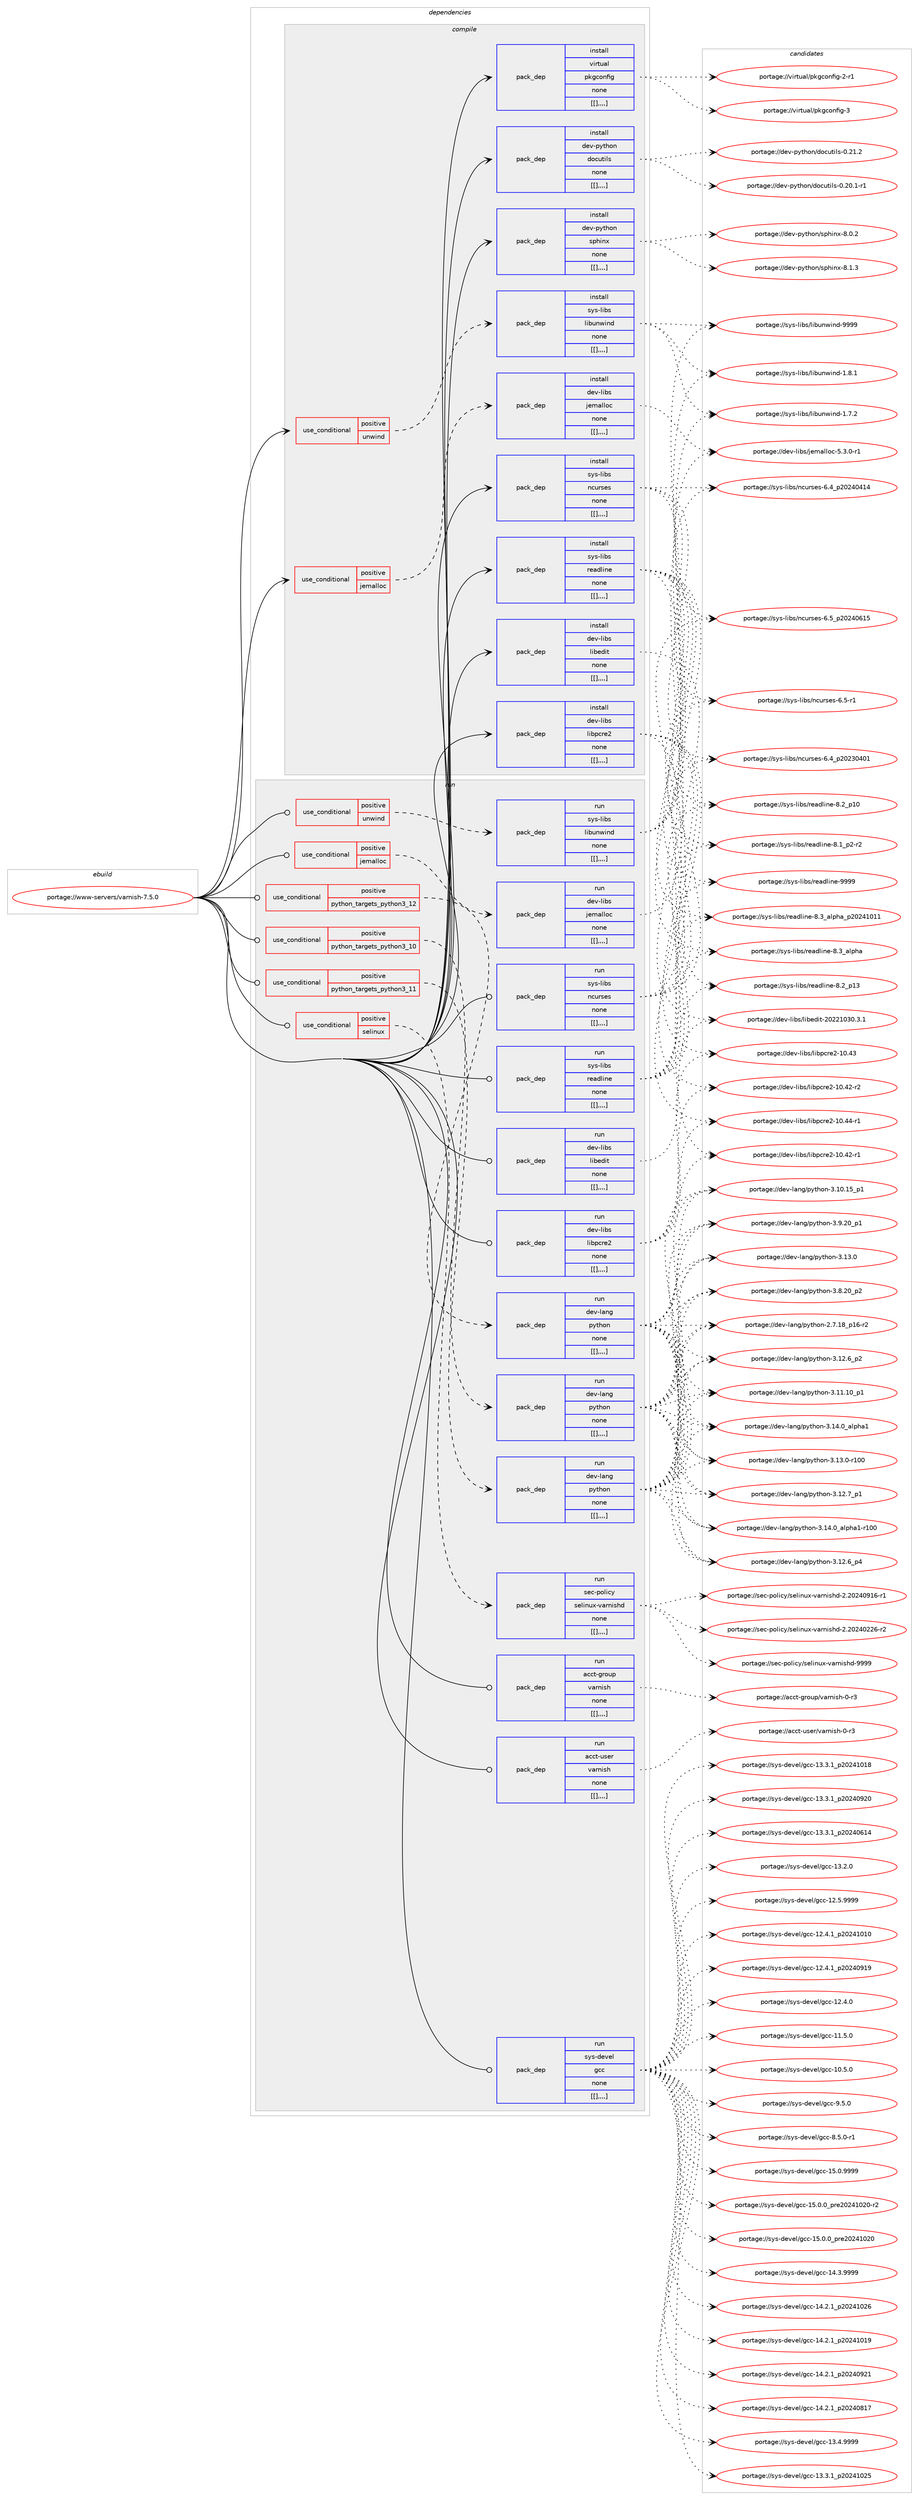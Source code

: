 digraph prolog {

# *************
# Graph options
# *************

newrank=true;
concentrate=true;
compound=true;
graph [rankdir=LR,fontname=Helvetica,fontsize=10,ranksep=1.5];#, ranksep=2.5, nodesep=0.2];
edge  [arrowhead=vee];
node  [fontname=Helvetica,fontsize=10];

# **********
# The ebuild
# **********

subgraph cluster_leftcol {
color=gray;
label=<<i>ebuild</i>>;
id [label="portage://www-servers/varnish-7.5.0", color=red, width=4, href="../www-servers/varnish-7.5.0.svg"];
}

# ****************
# The dependencies
# ****************

subgraph cluster_midcol {
color=gray;
label=<<i>dependencies</i>>;
subgraph cluster_compile {
fillcolor="#eeeeee";
style=filled;
label=<<i>compile</i>>;
subgraph cond127953 {
dependency477741 [label=<<TABLE BORDER="0" CELLBORDER="1" CELLSPACING="0" CELLPADDING="4"><TR><TD ROWSPAN="3" CELLPADDING="10">use_conditional</TD></TR><TR><TD>positive</TD></TR><TR><TD>jemalloc</TD></TR></TABLE>>, shape=none, color=red];
subgraph pack346157 {
dependency477775 [label=<<TABLE BORDER="0" CELLBORDER="1" CELLSPACING="0" CELLPADDING="4" WIDTH="220"><TR><TD ROWSPAN="6" CELLPADDING="30">pack_dep</TD></TR><TR><TD WIDTH="110">install</TD></TR><TR><TD>dev-libs</TD></TR><TR><TD>jemalloc</TD></TR><TR><TD>none</TD></TR><TR><TD>[[],,,,]</TD></TR></TABLE>>, shape=none, color=blue];
}
dependency477741:e -> dependency477775:w [weight=20,style="dashed",arrowhead="vee"];
}
id:e -> dependency477741:w [weight=20,style="solid",arrowhead="vee"];
subgraph cond127973 {
dependency477813 [label=<<TABLE BORDER="0" CELLBORDER="1" CELLSPACING="0" CELLPADDING="4"><TR><TD ROWSPAN="3" CELLPADDING="10">use_conditional</TD></TR><TR><TD>positive</TD></TR><TR><TD>unwind</TD></TR></TABLE>>, shape=none, color=red];
subgraph pack346198 {
dependency477835 [label=<<TABLE BORDER="0" CELLBORDER="1" CELLSPACING="0" CELLPADDING="4" WIDTH="220"><TR><TD ROWSPAN="6" CELLPADDING="30">pack_dep</TD></TR><TR><TD WIDTH="110">install</TD></TR><TR><TD>sys-libs</TD></TR><TR><TD>libunwind</TD></TR><TR><TD>none</TD></TR><TR><TD>[[],,,,]</TD></TR></TABLE>>, shape=none, color=blue];
}
dependency477813:e -> dependency477835:w [weight=20,style="dashed",arrowhead="vee"];
}
id:e -> dependency477813:w [weight=20,style="solid",arrowhead="vee"];
subgraph pack346217 {
dependency477858 [label=<<TABLE BORDER="0" CELLBORDER="1" CELLSPACING="0" CELLPADDING="4" WIDTH="220"><TR><TD ROWSPAN="6" CELLPADDING="30">pack_dep</TD></TR><TR><TD WIDTH="110">install</TD></TR><TR><TD>dev-libs</TD></TR><TR><TD>libedit</TD></TR><TR><TD>none</TD></TR><TR><TD>[[],,,,]</TD></TR></TABLE>>, shape=none, color=blue];
}
id:e -> dependency477858:w [weight=20,style="solid",arrowhead="vee"];
subgraph pack346253 {
dependency477910 [label=<<TABLE BORDER="0" CELLBORDER="1" CELLSPACING="0" CELLPADDING="4" WIDTH="220"><TR><TD ROWSPAN="6" CELLPADDING="30">pack_dep</TD></TR><TR><TD WIDTH="110">install</TD></TR><TR><TD>dev-libs</TD></TR><TR><TD>libpcre2</TD></TR><TR><TD>none</TD></TR><TR><TD>[[],,,,]</TD></TR></TABLE>>, shape=none, color=blue];
}
id:e -> dependency477910:w [weight=20,style="solid",arrowhead="vee"];
subgraph pack346269 {
dependency477953 [label=<<TABLE BORDER="0" CELLBORDER="1" CELLSPACING="0" CELLPADDING="4" WIDTH="220"><TR><TD ROWSPAN="6" CELLPADDING="30">pack_dep</TD></TR><TR><TD WIDTH="110">install</TD></TR><TR><TD>dev-python</TD></TR><TR><TD>docutils</TD></TR><TR><TD>none</TD></TR><TR><TD>[[],,,,]</TD></TR></TABLE>>, shape=none, color=blue];
}
id:e -> dependency477953:w [weight=20,style="solid",arrowhead="vee"];
subgraph pack346313 {
dependency477977 [label=<<TABLE BORDER="0" CELLBORDER="1" CELLSPACING="0" CELLPADDING="4" WIDTH="220"><TR><TD ROWSPAN="6" CELLPADDING="30">pack_dep</TD></TR><TR><TD WIDTH="110">install</TD></TR><TR><TD>dev-python</TD></TR><TR><TD>sphinx</TD></TR><TR><TD>none</TD></TR><TR><TD>[[],,,,]</TD></TR></TABLE>>, shape=none, color=blue];
}
id:e -> dependency477977:w [weight=20,style="solid",arrowhead="vee"];
subgraph pack346350 {
dependency478027 [label=<<TABLE BORDER="0" CELLBORDER="1" CELLSPACING="0" CELLPADDING="4" WIDTH="220"><TR><TD ROWSPAN="6" CELLPADDING="30">pack_dep</TD></TR><TR><TD WIDTH="110">install</TD></TR><TR><TD>sys-libs</TD></TR><TR><TD>ncurses</TD></TR><TR><TD>none</TD></TR><TR><TD>[[],,,,]</TD></TR></TABLE>>, shape=none, color=blue];
}
id:e -> dependency478027:w [weight=20,style="solid",arrowhead="vee"];
subgraph pack346356 {
dependency478036 [label=<<TABLE BORDER="0" CELLBORDER="1" CELLSPACING="0" CELLPADDING="4" WIDTH="220"><TR><TD ROWSPAN="6" CELLPADDING="30">pack_dep</TD></TR><TR><TD WIDTH="110">install</TD></TR><TR><TD>sys-libs</TD></TR><TR><TD>readline</TD></TR><TR><TD>none</TD></TR><TR><TD>[[],,,,]</TD></TR></TABLE>>, shape=none, color=blue];
}
id:e -> dependency478036:w [weight=20,style="solid",arrowhead="vee"];
subgraph pack346374 {
dependency478079 [label=<<TABLE BORDER="0" CELLBORDER="1" CELLSPACING="0" CELLPADDING="4" WIDTH="220"><TR><TD ROWSPAN="6" CELLPADDING="30">pack_dep</TD></TR><TR><TD WIDTH="110">install</TD></TR><TR><TD>virtual</TD></TR><TR><TD>pkgconfig</TD></TR><TR><TD>none</TD></TR><TR><TD>[[],,,,]</TD></TR></TABLE>>, shape=none, color=blue];
}
id:e -> dependency478079:w [weight=20,style="solid",arrowhead="vee"];
}
subgraph cluster_compileandrun {
fillcolor="#eeeeee";
style=filled;
label=<<i>compile and run</i>>;
}
subgraph cluster_run {
fillcolor="#eeeeee";
style=filled;
label=<<i>run</i>>;
subgraph cond128055 {
dependency478085 [label=<<TABLE BORDER="0" CELLBORDER="1" CELLSPACING="0" CELLPADDING="4"><TR><TD ROWSPAN="3" CELLPADDING="10">use_conditional</TD></TR><TR><TD>positive</TD></TR><TR><TD>jemalloc</TD></TR></TABLE>>, shape=none, color=red];
subgraph pack346407 {
dependency478108 [label=<<TABLE BORDER="0" CELLBORDER="1" CELLSPACING="0" CELLPADDING="4" WIDTH="220"><TR><TD ROWSPAN="6" CELLPADDING="30">pack_dep</TD></TR><TR><TD WIDTH="110">run</TD></TR><TR><TD>dev-libs</TD></TR><TR><TD>jemalloc</TD></TR><TR><TD>none</TD></TR><TR><TD>[[],,,,]</TD></TR></TABLE>>, shape=none, color=blue];
}
dependency478085:e -> dependency478108:w [weight=20,style="dashed",arrowhead="vee"];
}
id:e -> dependency478085:w [weight=20,style="solid",arrowhead="odot"];
subgraph cond128064 {
dependency478116 [label=<<TABLE BORDER="0" CELLBORDER="1" CELLSPACING="0" CELLPADDING="4"><TR><TD ROWSPAN="3" CELLPADDING="10">use_conditional</TD></TR><TR><TD>positive</TD></TR><TR><TD>python_targets_python3_10</TD></TR></TABLE>>, shape=none, color=red];
subgraph pack346425 {
dependency478136 [label=<<TABLE BORDER="0" CELLBORDER="1" CELLSPACING="0" CELLPADDING="4" WIDTH="220"><TR><TD ROWSPAN="6" CELLPADDING="30">pack_dep</TD></TR><TR><TD WIDTH="110">run</TD></TR><TR><TD>dev-lang</TD></TR><TR><TD>python</TD></TR><TR><TD>none</TD></TR><TR><TD>[[],,,,]</TD></TR></TABLE>>, shape=none, color=blue];
}
dependency478116:e -> dependency478136:w [weight=20,style="dashed",arrowhead="vee"];
}
id:e -> dependency478116:w [weight=20,style="solid",arrowhead="odot"];
subgraph cond128071 {
dependency478201 [label=<<TABLE BORDER="0" CELLBORDER="1" CELLSPACING="0" CELLPADDING="4"><TR><TD ROWSPAN="3" CELLPADDING="10">use_conditional</TD></TR><TR><TD>positive</TD></TR><TR><TD>python_targets_python3_11</TD></TR></TABLE>>, shape=none, color=red];
subgraph pack346474 {
dependency478203 [label=<<TABLE BORDER="0" CELLBORDER="1" CELLSPACING="0" CELLPADDING="4" WIDTH="220"><TR><TD ROWSPAN="6" CELLPADDING="30">pack_dep</TD></TR><TR><TD WIDTH="110">run</TD></TR><TR><TD>dev-lang</TD></TR><TR><TD>python</TD></TR><TR><TD>none</TD></TR><TR><TD>[[],,,,]</TD></TR></TABLE>>, shape=none, color=blue];
}
dependency478201:e -> dependency478203:w [weight=20,style="dashed",arrowhead="vee"];
}
id:e -> dependency478201:w [weight=20,style="solid",arrowhead="odot"];
subgraph cond128092 {
dependency478224 [label=<<TABLE BORDER="0" CELLBORDER="1" CELLSPACING="0" CELLPADDING="4"><TR><TD ROWSPAN="3" CELLPADDING="10">use_conditional</TD></TR><TR><TD>positive</TD></TR><TR><TD>python_targets_python3_12</TD></TR></TABLE>>, shape=none, color=red];
subgraph pack346498 {
dependency478248 [label=<<TABLE BORDER="0" CELLBORDER="1" CELLSPACING="0" CELLPADDING="4" WIDTH="220"><TR><TD ROWSPAN="6" CELLPADDING="30">pack_dep</TD></TR><TR><TD WIDTH="110">run</TD></TR><TR><TD>dev-lang</TD></TR><TR><TD>python</TD></TR><TR><TD>none</TD></TR><TR><TD>[[],,,,]</TD></TR></TABLE>>, shape=none, color=blue];
}
dependency478224:e -> dependency478248:w [weight=20,style="dashed",arrowhead="vee"];
}
id:e -> dependency478224:w [weight=20,style="solid",arrowhead="odot"];
subgraph cond128112 {
dependency478310 [label=<<TABLE BORDER="0" CELLBORDER="1" CELLSPACING="0" CELLPADDING="4"><TR><TD ROWSPAN="3" CELLPADDING="10">use_conditional</TD></TR><TR><TD>positive</TD></TR><TR><TD>selinux</TD></TR></TABLE>>, shape=none, color=red];
subgraph pack346559 {
dependency478347 [label=<<TABLE BORDER="0" CELLBORDER="1" CELLSPACING="0" CELLPADDING="4" WIDTH="220"><TR><TD ROWSPAN="6" CELLPADDING="30">pack_dep</TD></TR><TR><TD WIDTH="110">run</TD></TR><TR><TD>sec-policy</TD></TR><TR><TD>selinux-varnishd</TD></TR><TR><TD>none</TD></TR><TR><TD>[[],,,,]</TD></TR></TABLE>>, shape=none, color=blue];
}
dependency478310:e -> dependency478347:w [weight=20,style="dashed",arrowhead="vee"];
}
id:e -> dependency478310:w [weight=20,style="solid",arrowhead="odot"];
subgraph cond128130 {
dependency478371 [label=<<TABLE BORDER="0" CELLBORDER="1" CELLSPACING="0" CELLPADDING="4"><TR><TD ROWSPAN="3" CELLPADDING="10">use_conditional</TD></TR><TR><TD>positive</TD></TR><TR><TD>unwind</TD></TR></TABLE>>, shape=none, color=red];
subgraph pack346623 {
dependency478419 [label=<<TABLE BORDER="0" CELLBORDER="1" CELLSPACING="0" CELLPADDING="4" WIDTH="220"><TR><TD ROWSPAN="6" CELLPADDING="30">pack_dep</TD></TR><TR><TD WIDTH="110">run</TD></TR><TR><TD>sys-libs</TD></TR><TR><TD>libunwind</TD></TR><TR><TD>none</TD></TR><TR><TD>[[],,,,]</TD></TR></TABLE>>, shape=none, color=blue];
}
dependency478371:e -> dependency478419:w [weight=20,style="dashed",arrowhead="vee"];
}
id:e -> dependency478371:w [weight=20,style="solid",arrowhead="odot"];
subgraph pack346643 {
dependency478444 [label=<<TABLE BORDER="0" CELLBORDER="1" CELLSPACING="0" CELLPADDING="4" WIDTH="220"><TR><TD ROWSPAN="6" CELLPADDING="30">pack_dep</TD></TR><TR><TD WIDTH="110">run</TD></TR><TR><TD>acct-group</TD></TR><TR><TD>varnish</TD></TR><TR><TD>none</TD></TR><TR><TD>[[],,,,]</TD></TR></TABLE>>, shape=none, color=blue];
}
id:e -> dependency478444:w [weight=20,style="solid",arrowhead="odot"];
subgraph pack346701 {
dependency478497 [label=<<TABLE BORDER="0" CELLBORDER="1" CELLSPACING="0" CELLPADDING="4" WIDTH="220"><TR><TD ROWSPAN="6" CELLPADDING="30">pack_dep</TD></TR><TR><TD WIDTH="110">run</TD></TR><TR><TD>acct-user</TD></TR><TR><TD>varnish</TD></TR><TR><TD>none</TD></TR><TR><TD>[[],,,,]</TD></TR></TABLE>>, shape=none, color=blue];
}
id:e -> dependency478497:w [weight=20,style="solid",arrowhead="odot"];
subgraph pack346704 {
dependency478500 [label=<<TABLE BORDER="0" CELLBORDER="1" CELLSPACING="0" CELLPADDING="4" WIDTH="220"><TR><TD ROWSPAN="6" CELLPADDING="30">pack_dep</TD></TR><TR><TD WIDTH="110">run</TD></TR><TR><TD>dev-libs</TD></TR><TR><TD>libedit</TD></TR><TR><TD>none</TD></TR><TR><TD>[[],,,,]</TD></TR></TABLE>>, shape=none, color=blue];
}
id:e -> dependency478500:w [weight=20,style="solid",arrowhead="odot"];
subgraph pack346757 {
dependency478586 [label=<<TABLE BORDER="0" CELLBORDER="1" CELLSPACING="0" CELLPADDING="4" WIDTH="220"><TR><TD ROWSPAN="6" CELLPADDING="30">pack_dep</TD></TR><TR><TD WIDTH="110">run</TD></TR><TR><TD>dev-libs</TD></TR><TR><TD>libpcre2</TD></TR><TR><TD>none</TD></TR><TR><TD>[[],,,,]</TD></TR></TABLE>>, shape=none, color=blue];
}
id:e -> dependency478586:w [weight=20,style="solid",arrowhead="odot"];
subgraph pack346792 {
dependency478606 [label=<<TABLE BORDER="0" CELLBORDER="1" CELLSPACING="0" CELLPADDING="4" WIDTH="220"><TR><TD ROWSPAN="6" CELLPADDING="30">pack_dep</TD></TR><TR><TD WIDTH="110">run</TD></TR><TR><TD>sys-devel</TD></TR><TR><TD>gcc</TD></TR><TR><TD>none</TD></TR><TR><TD>[[],,,,]</TD></TR></TABLE>>, shape=none, color=blue];
}
id:e -> dependency478606:w [weight=20,style="solid",arrowhead="odot"];
subgraph pack346835 {
dependency478664 [label=<<TABLE BORDER="0" CELLBORDER="1" CELLSPACING="0" CELLPADDING="4" WIDTH="220"><TR><TD ROWSPAN="6" CELLPADDING="30">pack_dep</TD></TR><TR><TD WIDTH="110">run</TD></TR><TR><TD>sys-libs</TD></TR><TR><TD>ncurses</TD></TR><TR><TD>none</TD></TR><TR><TD>[[],,,,]</TD></TR></TABLE>>, shape=none, color=blue];
}
id:e -> dependency478664:w [weight=20,style="solid",arrowhead="odot"];
subgraph pack346857 {
dependency478706 [label=<<TABLE BORDER="0" CELLBORDER="1" CELLSPACING="0" CELLPADDING="4" WIDTH="220"><TR><TD ROWSPAN="6" CELLPADDING="30">pack_dep</TD></TR><TR><TD WIDTH="110">run</TD></TR><TR><TD>sys-libs</TD></TR><TR><TD>readline</TD></TR><TR><TD>none</TD></TR><TR><TD>[[],,,,]</TD></TR></TABLE>>, shape=none, color=blue];
}
id:e -> dependency478706:w [weight=20,style="solid",arrowhead="odot"];
}
}

# **************
# The candidates
# **************

subgraph cluster_choices {
rank=same;
color=gray;
label=<<i>candidates</i>>;

subgraph choice345329 {
color=black;
nodesep=1;
choice10010111845108105981154710610110997108108111994553465146484511449 [label="portage://dev-libs/jemalloc-5.3.0-r1", color=red, width=4,href="../dev-libs/jemalloc-5.3.0-r1.svg"];
dependency477775:e -> choice10010111845108105981154710610110997108108111994553465146484511449:w [style=dotted,weight="100"];
}
subgraph choice345332 {
color=black;
nodesep=1;
choice115121115451081059811547108105981171101191051101004557575757 [label="portage://sys-libs/libunwind-9999", color=red, width=4,href="../sys-libs/libunwind-9999.svg"];
choice11512111545108105981154710810598117110119105110100454946564649 [label="portage://sys-libs/libunwind-1.8.1", color=red, width=4,href="../sys-libs/libunwind-1.8.1.svg"];
choice11512111545108105981154710810598117110119105110100454946554650 [label="portage://sys-libs/libunwind-1.7.2", color=red, width=4,href="../sys-libs/libunwind-1.7.2.svg"];
dependency477835:e -> choice115121115451081059811547108105981171101191051101004557575757:w [style=dotted,weight="100"];
dependency477835:e -> choice11512111545108105981154710810598117110119105110100454946564649:w [style=dotted,weight="100"];
dependency477835:e -> choice11512111545108105981154710810598117110119105110100454946554650:w [style=dotted,weight="100"];
}
subgraph choice345335 {
color=black;
nodesep=1;
choice1001011184510810598115471081059810110010511645504850504948514846514649 [label="portage://dev-libs/libedit-20221030.3.1", color=red, width=4,href="../dev-libs/libedit-20221030.3.1.svg"];
dependency477858:e -> choice1001011184510810598115471081059810110010511645504850504948514846514649:w [style=dotted,weight="100"];
}
subgraph choice345340 {
color=black;
nodesep=1;
choice1001011184510810598115471081059811299114101504549484652524511449 [label="portage://dev-libs/libpcre2-10.44-r1", color=red, width=4,href="../dev-libs/libpcre2-10.44-r1.svg"];
choice100101118451081059811547108105981129911410150454948465251 [label="portage://dev-libs/libpcre2-10.43", color=red, width=4,href="../dev-libs/libpcre2-10.43.svg"];
choice1001011184510810598115471081059811299114101504549484652504511450 [label="portage://dev-libs/libpcre2-10.42-r2", color=red, width=4,href="../dev-libs/libpcre2-10.42-r2.svg"];
choice1001011184510810598115471081059811299114101504549484652504511449 [label="portage://dev-libs/libpcre2-10.42-r1", color=red, width=4,href="../dev-libs/libpcre2-10.42-r1.svg"];
dependency477910:e -> choice1001011184510810598115471081059811299114101504549484652524511449:w [style=dotted,weight="100"];
dependency477910:e -> choice100101118451081059811547108105981129911410150454948465251:w [style=dotted,weight="100"];
dependency477910:e -> choice1001011184510810598115471081059811299114101504549484652504511450:w [style=dotted,weight="100"];
dependency477910:e -> choice1001011184510810598115471081059811299114101504549484652504511449:w [style=dotted,weight="100"];
}
subgraph choice345349 {
color=black;
nodesep=1;
choice10010111845112121116104111110471001119911711610510811545484650494650 [label="portage://dev-python/docutils-0.21.2", color=red, width=4,href="../dev-python/docutils-0.21.2.svg"];
choice100101118451121211161041111104710011199117116105108115454846504846494511449 [label="portage://dev-python/docutils-0.20.1-r1", color=red, width=4,href="../dev-python/docutils-0.20.1-r1.svg"];
dependency477953:e -> choice10010111845112121116104111110471001119911711610510811545484650494650:w [style=dotted,weight="100"];
dependency477953:e -> choice100101118451121211161041111104710011199117116105108115454846504846494511449:w [style=dotted,weight="100"];
}
subgraph choice345361 {
color=black;
nodesep=1;
choice1001011184511212111610411111047115112104105110120455646494651 [label="portage://dev-python/sphinx-8.1.3", color=red, width=4,href="../dev-python/sphinx-8.1.3.svg"];
choice1001011184511212111610411111047115112104105110120455646484650 [label="portage://dev-python/sphinx-8.0.2", color=red, width=4,href="../dev-python/sphinx-8.0.2.svg"];
dependency477977:e -> choice1001011184511212111610411111047115112104105110120455646494651:w [style=dotted,weight="100"];
dependency477977:e -> choice1001011184511212111610411111047115112104105110120455646484650:w [style=dotted,weight="100"];
}
subgraph choice345369 {
color=black;
nodesep=1;
choice1151211154510810598115471109911711411510111545544653951125048505248544953 [label="portage://sys-libs/ncurses-6.5_p20240615", color=red, width=4,href="../sys-libs/ncurses-6.5_p20240615.svg"];
choice11512111545108105981154711099117114115101115455446534511449 [label="portage://sys-libs/ncurses-6.5-r1", color=red, width=4,href="../sys-libs/ncurses-6.5-r1.svg"];
choice1151211154510810598115471109911711411510111545544652951125048505248524952 [label="portage://sys-libs/ncurses-6.4_p20240414", color=red, width=4,href="../sys-libs/ncurses-6.4_p20240414.svg"];
choice1151211154510810598115471109911711411510111545544652951125048505148524849 [label="portage://sys-libs/ncurses-6.4_p20230401", color=red, width=4,href="../sys-libs/ncurses-6.4_p20230401.svg"];
dependency478027:e -> choice1151211154510810598115471109911711411510111545544653951125048505248544953:w [style=dotted,weight="100"];
dependency478027:e -> choice11512111545108105981154711099117114115101115455446534511449:w [style=dotted,weight="100"];
dependency478027:e -> choice1151211154510810598115471109911711411510111545544652951125048505248524952:w [style=dotted,weight="100"];
dependency478027:e -> choice1151211154510810598115471109911711411510111545544652951125048505148524849:w [style=dotted,weight="100"];
}
subgraph choice345388 {
color=black;
nodesep=1;
choice115121115451081059811547114101971001081051101014557575757 [label="portage://sys-libs/readline-9999", color=red, width=4,href="../sys-libs/readline-9999.svg"];
choice1151211154510810598115471141019710010810511010145564651959710811210497951125048505249484949 [label="portage://sys-libs/readline-8.3_alpha_p20241011", color=red, width=4,href="../sys-libs/readline-8.3_alpha_p20241011.svg"];
choice1151211154510810598115471141019710010810511010145564651959710811210497 [label="portage://sys-libs/readline-8.3_alpha", color=red, width=4,href="../sys-libs/readline-8.3_alpha.svg"];
choice1151211154510810598115471141019710010810511010145564650951124951 [label="portage://sys-libs/readline-8.2_p13", color=red, width=4,href="../sys-libs/readline-8.2_p13.svg"];
choice1151211154510810598115471141019710010810511010145564650951124948 [label="portage://sys-libs/readline-8.2_p10", color=red, width=4,href="../sys-libs/readline-8.2_p10.svg"];
choice115121115451081059811547114101971001081051101014556464995112504511450 [label="portage://sys-libs/readline-8.1_p2-r2", color=red, width=4,href="../sys-libs/readline-8.1_p2-r2.svg"];
dependency478036:e -> choice115121115451081059811547114101971001081051101014557575757:w [style=dotted,weight="100"];
dependency478036:e -> choice1151211154510810598115471141019710010810511010145564651959710811210497951125048505249484949:w [style=dotted,weight="100"];
dependency478036:e -> choice1151211154510810598115471141019710010810511010145564651959710811210497:w [style=dotted,weight="100"];
dependency478036:e -> choice1151211154510810598115471141019710010810511010145564650951124951:w [style=dotted,weight="100"];
dependency478036:e -> choice1151211154510810598115471141019710010810511010145564650951124948:w [style=dotted,weight="100"];
dependency478036:e -> choice115121115451081059811547114101971001081051101014556464995112504511450:w [style=dotted,weight="100"];
}
subgraph choice345395 {
color=black;
nodesep=1;
choice1181051141161179710847112107103991111101021051034551 [label="portage://virtual/pkgconfig-3", color=red, width=4,href="../virtual/pkgconfig-3.svg"];
choice11810511411611797108471121071039911111010210510345504511449 [label="portage://virtual/pkgconfig-2-r1", color=red, width=4,href="../virtual/pkgconfig-2-r1.svg"];
dependency478079:e -> choice1181051141161179710847112107103991111101021051034551:w [style=dotted,weight="100"];
dependency478079:e -> choice11810511411611797108471121071039911111010210510345504511449:w [style=dotted,weight="100"];
}
subgraph choice345430 {
color=black;
nodesep=1;
choice10010111845108105981154710610110997108108111994553465146484511449 [label="portage://dev-libs/jemalloc-5.3.0-r1", color=red, width=4,href="../dev-libs/jemalloc-5.3.0-r1.svg"];
dependency478108:e -> choice10010111845108105981154710610110997108108111994553465146484511449:w [style=dotted,weight="100"];
}
subgraph choice345467 {
color=black;
nodesep=1;
choice100101118451089711010347112121116104111110455146495246489597108112104974945114494848 [label="portage://dev-lang/python-3.14.0_alpha1-r100", color=red, width=4,href="../dev-lang/python-3.14.0_alpha1-r100.svg"];
choice1001011184510897110103471121211161041111104551464952464895971081121049749 [label="portage://dev-lang/python-3.14.0_alpha1", color=red, width=4,href="../dev-lang/python-3.14.0_alpha1.svg"];
choice1001011184510897110103471121211161041111104551464951464845114494848 [label="portage://dev-lang/python-3.13.0-r100", color=red, width=4,href="../dev-lang/python-3.13.0-r100.svg"];
choice10010111845108971101034711212111610411111045514649514648 [label="portage://dev-lang/python-3.13.0", color=red, width=4,href="../dev-lang/python-3.13.0.svg"];
choice100101118451089711010347112121116104111110455146495046559511249 [label="portage://dev-lang/python-3.12.7_p1", color=red, width=4,href="../dev-lang/python-3.12.7_p1.svg"];
choice100101118451089711010347112121116104111110455146495046549511252 [label="portage://dev-lang/python-3.12.6_p4", color=red, width=4,href="../dev-lang/python-3.12.6_p4.svg"];
choice100101118451089711010347112121116104111110455146495046549511250 [label="portage://dev-lang/python-3.12.6_p2", color=red, width=4,href="../dev-lang/python-3.12.6_p2.svg"];
choice10010111845108971101034711212111610411111045514649494649489511249 [label="portage://dev-lang/python-3.11.10_p1", color=red, width=4,href="../dev-lang/python-3.11.10_p1.svg"];
choice10010111845108971101034711212111610411111045514649484649539511249 [label="portage://dev-lang/python-3.10.15_p1", color=red, width=4,href="../dev-lang/python-3.10.15_p1.svg"];
choice100101118451089711010347112121116104111110455146574650489511249 [label="portage://dev-lang/python-3.9.20_p1", color=red, width=4,href="../dev-lang/python-3.9.20_p1.svg"];
choice100101118451089711010347112121116104111110455146564650489511250 [label="portage://dev-lang/python-3.8.20_p2", color=red, width=4,href="../dev-lang/python-3.8.20_p2.svg"];
choice100101118451089711010347112121116104111110455046554649569511249544511450 [label="portage://dev-lang/python-2.7.18_p16-r2", color=red, width=4,href="../dev-lang/python-2.7.18_p16-r2.svg"];
dependency478136:e -> choice100101118451089711010347112121116104111110455146495246489597108112104974945114494848:w [style=dotted,weight="100"];
dependency478136:e -> choice1001011184510897110103471121211161041111104551464952464895971081121049749:w [style=dotted,weight="100"];
dependency478136:e -> choice1001011184510897110103471121211161041111104551464951464845114494848:w [style=dotted,weight="100"];
dependency478136:e -> choice10010111845108971101034711212111610411111045514649514648:w [style=dotted,weight="100"];
dependency478136:e -> choice100101118451089711010347112121116104111110455146495046559511249:w [style=dotted,weight="100"];
dependency478136:e -> choice100101118451089711010347112121116104111110455146495046549511252:w [style=dotted,weight="100"];
dependency478136:e -> choice100101118451089711010347112121116104111110455146495046549511250:w [style=dotted,weight="100"];
dependency478136:e -> choice10010111845108971101034711212111610411111045514649494649489511249:w [style=dotted,weight="100"];
dependency478136:e -> choice10010111845108971101034711212111610411111045514649484649539511249:w [style=dotted,weight="100"];
dependency478136:e -> choice100101118451089711010347112121116104111110455146574650489511249:w [style=dotted,weight="100"];
dependency478136:e -> choice100101118451089711010347112121116104111110455146564650489511250:w [style=dotted,weight="100"];
dependency478136:e -> choice100101118451089711010347112121116104111110455046554649569511249544511450:w [style=dotted,weight="100"];
}
subgraph choice345495 {
color=black;
nodesep=1;
choice100101118451089711010347112121116104111110455146495246489597108112104974945114494848 [label="portage://dev-lang/python-3.14.0_alpha1-r100", color=red, width=4,href="../dev-lang/python-3.14.0_alpha1-r100.svg"];
choice1001011184510897110103471121211161041111104551464952464895971081121049749 [label="portage://dev-lang/python-3.14.0_alpha1", color=red, width=4,href="../dev-lang/python-3.14.0_alpha1.svg"];
choice1001011184510897110103471121211161041111104551464951464845114494848 [label="portage://dev-lang/python-3.13.0-r100", color=red, width=4,href="../dev-lang/python-3.13.0-r100.svg"];
choice10010111845108971101034711212111610411111045514649514648 [label="portage://dev-lang/python-3.13.0", color=red, width=4,href="../dev-lang/python-3.13.0.svg"];
choice100101118451089711010347112121116104111110455146495046559511249 [label="portage://dev-lang/python-3.12.7_p1", color=red, width=4,href="../dev-lang/python-3.12.7_p1.svg"];
choice100101118451089711010347112121116104111110455146495046549511252 [label="portage://dev-lang/python-3.12.6_p4", color=red, width=4,href="../dev-lang/python-3.12.6_p4.svg"];
choice100101118451089711010347112121116104111110455146495046549511250 [label="portage://dev-lang/python-3.12.6_p2", color=red, width=4,href="../dev-lang/python-3.12.6_p2.svg"];
choice10010111845108971101034711212111610411111045514649494649489511249 [label="portage://dev-lang/python-3.11.10_p1", color=red, width=4,href="../dev-lang/python-3.11.10_p1.svg"];
choice10010111845108971101034711212111610411111045514649484649539511249 [label="portage://dev-lang/python-3.10.15_p1", color=red, width=4,href="../dev-lang/python-3.10.15_p1.svg"];
choice100101118451089711010347112121116104111110455146574650489511249 [label="portage://dev-lang/python-3.9.20_p1", color=red, width=4,href="../dev-lang/python-3.9.20_p1.svg"];
choice100101118451089711010347112121116104111110455146564650489511250 [label="portage://dev-lang/python-3.8.20_p2", color=red, width=4,href="../dev-lang/python-3.8.20_p2.svg"];
choice100101118451089711010347112121116104111110455046554649569511249544511450 [label="portage://dev-lang/python-2.7.18_p16-r2", color=red, width=4,href="../dev-lang/python-2.7.18_p16-r2.svg"];
dependency478203:e -> choice100101118451089711010347112121116104111110455146495246489597108112104974945114494848:w [style=dotted,weight="100"];
dependency478203:e -> choice1001011184510897110103471121211161041111104551464952464895971081121049749:w [style=dotted,weight="100"];
dependency478203:e -> choice1001011184510897110103471121211161041111104551464951464845114494848:w [style=dotted,weight="100"];
dependency478203:e -> choice10010111845108971101034711212111610411111045514649514648:w [style=dotted,weight="100"];
dependency478203:e -> choice100101118451089711010347112121116104111110455146495046559511249:w [style=dotted,weight="100"];
dependency478203:e -> choice100101118451089711010347112121116104111110455146495046549511252:w [style=dotted,weight="100"];
dependency478203:e -> choice100101118451089711010347112121116104111110455146495046549511250:w [style=dotted,weight="100"];
dependency478203:e -> choice10010111845108971101034711212111610411111045514649494649489511249:w [style=dotted,weight="100"];
dependency478203:e -> choice10010111845108971101034711212111610411111045514649484649539511249:w [style=dotted,weight="100"];
dependency478203:e -> choice100101118451089711010347112121116104111110455146574650489511249:w [style=dotted,weight="100"];
dependency478203:e -> choice100101118451089711010347112121116104111110455146564650489511250:w [style=dotted,weight="100"];
dependency478203:e -> choice100101118451089711010347112121116104111110455046554649569511249544511450:w [style=dotted,weight="100"];
}
subgraph choice345504 {
color=black;
nodesep=1;
choice100101118451089711010347112121116104111110455146495246489597108112104974945114494848 [label="portage://dev-lang/python-3.14.0_alpha1-r100", color=red, width=4,href="../dev-lang/python-3.14.0_alpha1-r100.svg"];
choice1001011184510897110103471121211161041111104551464952464895971081121049749 [label="portage://dev-lang/python-3.14.0_alpha1", color=red, width=4,href="../dev-lang/python-3.14.0_alpha1.svg"];
choice1001011184510897110103471121211161041111104551464951464845114494848 [label="portage://dev-lang/python-3.13.0-r100", color=red, width=4,href="../dev-lang/python-3.13.0-r100.svg"];
choice10010111845108971101034711212111610411111045514649514648 [label="portage://dev-lang/python-3.13.0", color=red, width=4,href="../dev-lang/python-3.13.0.svg"];
choice100101118451089711010347112121116104111110455146495046559511249 [label="portage://dev-lang/python-3.12.7_p1", color=red, width=4,href="../dev-lang/python-3.12.7_p1.svg"];
choice100101118451089711010347112121116104111110455146495046549511252 [label="portage://dev-lang/python-3.12.6_p4", color=red, width=4,href="../dev-lang/python-3.12.6_p4.svg"];
choice100101118451089711010347112121116104111110455146495046549511250 [label="portage://dev-lang/python-3.12.6_p2", color=red, width=4,href="../dev-lang/python-3.12.6_p2.svg"];
choice10010111845108971101034711212111610411111045514649494649489511249 [label="portage://dev-lang/python-3.11.10_p1", color=red, width=4,href="../dev-lang/python-3.11.10_p1.svg"];
choice10010111845108971101034711212111610411111045514649484649539511249 [label="portage://dev-lang/python-3.10.15_p1", color=red, width=4,href="../dev-lang/python-3.10.15_p1.svg"];
choice100101118451089711010347112121116104111110455146574650489511249 [label="portage://dev-lang/python-3.9.20_p1", color=red, width=4,href="../dev-lang/python-3.9.20_p1.svg"];
choice100101118451089711010347112121116104111110455146564650489511250 [label="portage://dev-lang/python-3.8.20_p2", color=red, width=4,href="../dev-lang/python-3.8.20_p2.svg"];
choice100101118451089711010347112121116104111110455046554649569511249544511450 [label="portage://dev-lang/python-2.7.18_p16-r2", color=red, width=4,href="../dev-lang/python-2.7.18_p16-r2.svg"];
dependency478248:e -> choice100101118451089711010347112121116104111110455146495246489597108112104974945114494848:w [style=dotted,weight="100"];
dependency478248:e -> choice1001011184510897110103471121211161041111104551464952464895971081121049749:w [style=dotted,weight="100"];
dependency478248:e -> choice1001011184510897110103471121211161041111104551464951464845114494848:w [style=dotted,weight="100"];
dependency478248:e -> choice10010111845108971101034711212111610411111045514649514648:w [style=dotted,weight="100"];
dependency478248:e -> choice100101118451089711010347112121116104111110455146495046559511249:w [style=dotted,weight="100"];
dependency478248:e -> choice100101118451089711010347112121116104111110455146495046549511252:w [style=dotted,weight="100"];
dependency478248:e -> choice100101118451089711010347112121116104111110455146495046549511250:w [style=dotted,weight="100"];
dependency478248:e -> choice10010111845108971101034711212111610411111045514649494649489511249:w [style=dotted,weight="100"];
dependency478248:e -> choice10010111845108971101034711212111610411111045514649484649539511249:w [style=dotted,weight="100"];
dependency478248:e -> choice100101118451089711010347112121116104111110455146574650489511249:w [style=dotted,weight="100"];
dependency478248:e -> choice100101118451089711010347112121116104111110455146564650489511250:w [style=dotted,weight="100"];
dependency478248:e -> choice100101118451089711010347112121116104111110455046554649569511249544511450:w [style=dotted,weight="100"];
}
subgraph choice345534 {
color=black;
nodesep=1;
choice1151019945112111108105991214711510110810511011712045118971141101051151041004557575757 [label="portage://sec-policy/selinux-varnishd-9999", color=red, width=4,href="../sec-policy/selinux-varnishd-9999.svg"];
choice11510199451121111081059912147115101108105110117120451189711411010511510410045504650485052485749544511449 [label="portage://sec-policy/selinux-varnishd-2.20240916-r1", color=red, width=4,href="../sec-policy/selinux-varnishd-2.20240916-r1.svg"];
choice11510199451121111081059912147115101108105110117120451189711411010511510410045504650485052485050544511450 [label="portage://sec-policy/selinux-varnishd-2.20240226-r2", color=red, width=4,href="../sec-policy/selinux-varnishd-2.20240226-r2.svg"];
dependency478347:e -> choice1151019945112111108105991214711510110810511011712045118971141101051151041004557575757:w [style=dotted,weight="100"];
dependency478347:e -> choice11510199451121111081059912147115101108105110117120451189711411010511510410045504650485052485749544511449:w [style=dotted,weight="100"];
dependency478347:e -> choice11510199451121111081059912147115101108105110117120451189711411010511510410045504650485052485050544511450:w [style=dotted,weight="100"];
}
subgraph choice345552 {
color=black;
nodesep=1;
choice115121115451081059811547108105981171101191051101004557575757 [label="portage://sys-libs/libunwind-9999", color=red, width=4,href="../sys-libs/libunwind-9999.svg"];
choice11512111545108105981154710810598117110119105110100454946564649 [label="portage://sys-libs/libunwind-1.8.1", color=red, width=4,href="../sys-libs/libunwind-1.8.1.svg"];
choice11512111545108105981154710810598117110119105110100454946554650 [label="portage://sys-libs/libunwind-1.7.2", color=red, width=4,href="../sys-libs/libunwind-1.7.2.svg"];
dependency478419:e -> choice115121115451081059811547108105981171101191051101004557575757:w [style=dotted,weight="100"];
dependency478419:e -> choice11512111545108105981154710810598117110119105110100454946564649:w [style=dotted,weight="100"];
dependency478419:e -> choice11512111545108105981154710810598117110119105110100454946554650:w [style=dotted,weight="100"];
}
subgraph choice345572 {
color=black;
nodesep=1;
choice97999911645103114111117112471189711411010511510445484511451 [label="portage://acct-group/varnish-0-r3", color=red, width=4,href="../acct-group/varnish-0-r3.svg"];
dependency478444:e -> choice97999911645103114111117112471189711411010511510445484511451:w [style=dotted,weight="100"];
}
subgraph choice345575 {
color=black;
nodesep=1;
choice97999911645117115101114471189711411010511510445484511451 [label="portage://acct-user/varnish-0-r3", color=red, width=4,href="../acct-user/varnish-0-r3.svg"];
dependency478497:e -> choice97999911645117115101114471189711411010511510445484511451:w [style=dotted,weight="100"];
}
subgraph choice345578 {
color=black;
nodesep=1;
choice1001011184510810598115471081059810110010511645504850504948514846514649 [label="portage://dev-libs/libedit-20221030.3.1", color=red, width=4,href="../dev-libs/libedit-20221030.3.1.svg"];
dependency478500:e -> choice1001011184510810598115471081059810110010511645504850504948514846514649:w [style=dotted,weight="100"];
}
subgraph choice345602 {
color=black;
nodesep=1;
choice1001011184510810598115471081059811299114101504549484652524511449 [label="portage://dev-libs/libpcre2-10.44-r1", color=red, width=4,href="../dev-libs/libpcre2-10.44-r1.svg"];
choice100101118451081059811547108105981129911410150454948465251 [label="portage://dev-libs/libpcre2-10.43", color=red, width=4,href="../dev-libs/libpcre2-10.43.svg"];
choice1001011184510810598115471081059811299114101504549484652504511450 [label="portage://dev-libs/libpcre2-10.42-r2", color=red, width=4,href="../dev-libs/libpcre2-10.42-r2.svg"];
choice1001011184510810598115471081059811299114101504549484652504511449 [label="portage://dev-libs/libpcre2-10.42-r1", color=red, width=4,href="../dev-libs/libpcre2-10.42-r1.svg"];
dependency478586:e -> choice1001011184510810598115471081059811299114101504549484652524511449:w [style=dotted,weight="100"];
dependency478586:e -> choice100101118451081059811547108105981129911410150454948465251:w [style=dotted,weight="100"];
dependency478586:e -> choice1001011184510810598115471081059811299114101504549484652504511450:w [style=dotted,weight="100"];
dependency478586:e -> choice1001011184510810598115471081059811299114101504549484652504511449:w [style=dotted,weight="100"];
}
subgraph choice345605 {
color=black;
nodesep=1;
choice1151211154510010111810110847103999945495346484657575757 [label="portage://sys-devel/gcc-15.0.9999", color=red, width=4,href="../sys-devel/gcc-15.0.9999.svg"];
choice11512111545100101118101108471039999454953464846489511211410150485052494850484511450 [label="portage://sys-devel/gcc-15.0.0_pre20241020-r2", color=red, width=4,href="../sys-devel/gcc-15.0.0_pre20241020-r2.svg"];
choice1151211154510010111810110847103999945495346484648951121141015048505249485048 [label="portage://sys-devel/gcc-15.0.0_pre20241020", color=red, width=4,href="../sys-devel/gcc-15.0.0_pre20241020.svg"];
choice1151211154510010111810110847103999945495246514657575757 [label="portage://sys-devel/gcc-14.3.9999", color=red, width=4,href="../sys-devel/gcc-14.3.9999.svg"];
choice1151211154510010111810110847103999945495246504649951125048505249485054 [label="portage://sys-devel/gcc-14.2.1_p20241026", color=red, width=4,href="../sys-devel/gcc-14.2.1_p20241026.svg"];
choice1151211154510010111810110847103999945495246504649951125048505249484957 [label="portage://sys-devel/gcc-14.2.1_p20241019", color=red, width=4,href="../sys-devel/gcc-14.2.1_p20241019.svg"];
choice1151211154510010111810110847103999945495246504649951125048505248575049 [label="portage://sys-devel/gcc-14.2.1_p20240921", color=red, width=4,href="../sys-devel/gcc-14.2.1_p20240921.svg"];
choice1151211154510010111810110847103999945495246504649951125048505248564955 [label="portage://sys-devel/gcc-14.2.1_p20240817", color=red, width=4,href="../sys-devel/gcc-14.2.1_p20240817.svg"];
choice1151211154510010111810110847103999945495146524657575757 [label="portage://sys-devel/gcc-13.4.9999", color=red, width=4,href="../sys-devel/gcc-13.4.9999.svg"];
choice1151211154510010111810110847103999945495146514649951125048505249485053 [label="portage://sys-devel/gcc-13.3.1_p20241025", color=red, width=4,href="../sys-devel/gcc-13.3.1_p20241025.svg"];
choice1151211154510010111810110847103999945495146514649951125048505249484956 [label="portage://sys-devel/gcc-13.3.1_p20241018", color=red, width=4,href="../sys-devel/gcc-13.3.1_p20241018.svg"];
choice1151211154510010111810110847103999945495146514649951125048505248575048 [label="portage://sys-devel/gcc-13.3.1_p20240920", color=red, width=4,href="../sys-devel/gcc-13.3.1_p20240920.svg"];
choice1151211154510010111810110847103999945495146514649951125048505248544952 [label="portage://sys-devel/gcc-13.3.1_p20240614", color=red, width=4,href="../sys-devel/gcc-13.3.1_p20240614.svg"];
choice1151211154510010111810110847103999945495146504648 [label="portage://sys-devel/gcc-13.2.0", color=red, width=4,href="../sys-devel/gcc-13.2.0.svg"];
choice1151211154510010111810110847103999945495046534657575757 [label="portage://sys-devel/gcc-12.5.9999", color=red, width=4,href="../sys-devel/gcc-12.5.9999.svg"];
choice1151211154510010111810110847103999945495046524649951125048505249484948 [label="portage://sys-devel/gcc-12.4.1_p20241010", color=red, width=4,href="../sys-devel/gcc-12.4.1_p20241010.svg"];
choice1151211154510010111810110847103999945495046524649951125048505248574957 [label="portage://sys-devel/gcc-12.4.1_p20240919", color=red, width=4,href="../sys-devel/gcc-12.4.1_p20240919.svg"];
choice1151211154510010111810110847103999945495046524648 [label="portage://sys-devel/gcc-12.4.0", color=red, width=4,href="../sys-devel/gcc-12.4.0.svg"];
choice1151211154510010111810110847103999945494946534648 [label="portage://sys-devel/gcc-11.5.0", color=red, width=4,href="../sys-devel/gcc-11.5.0.svg"];
choice1151211154510010111810110847103999945494846534648 [label="portage://sys-devel/gcc-10.5.0", color=red, width=4,href="../sys-devel/gcc-10.5.0.svg"];
choice11512111545100101118101108471039999455746534648 [label="portage://sys-devel/gcc-9.5.0", color=red, width=4,href="../sys-devel/gcc-9.5.0.svg"];
choice115121115451001011181011084710399994556465346484511449 [label="portage://sys-devel/gcc-8.5.0-r1", color=red, width=4,href="../sys-devel/gcc-8.5.0-r1.svg"];
dependency478606:e -> choice1151211154510010111810110847103999945495346484657575757:w [style=dotted,weight="100"];
dependency478606:e -> choice11512111545100101118101108471039999454953464846489511211410150485052494850484511450:w [style=dotted,weight="100"];
dependency478606:e -> choice1151211154510010111810110847103999945495346484648951121141015048505249485048:w [style=dotted,weight="100"];
dependency478606:e -> choice1151211154510010111810110847103999945495246514657575757:w [style=dotted,weight="100"];
dependency478606:e -> choice1151211154510010111810110847103999945495246504649951125048505249485054:w [style=dotted,weight="100"];
dependency478606:e -> choice1151211154510010111810110847103999945495246504649951125048505249484957:w [style=dotted,weight="100"];
dependency478606:e -> choice1151211154510010111810110847103999945495246504649951125048505248575049:w [style=dotted,weight="100"];
dependency478606:e -> choice1151211154510010111810110847103999945495246504649951125048505248564955:w [style=dotted,weight="100"];
dependency478606:e -> choice1151211154510010111810110847103999945495146524657575757:w [style=dotted,weight="100"];
dependency478606:e -> choice1151211154510010111810110847103999945495146514649951125048505249485053:w [style=dotted,weight="100"];
dependency478606:e -> choice1151211154510010111810110847103999945495146514649951125048505249484956:w [style=dotted,weight="100"];
dependency478606:e -> choice1151211154510010111810110847103999945495146514649951125048505248575048:w [style=dotted,weight="100"];
dependency478606:e -> choice1151211154510010111810110847103999945495146514649951125048505248544952:w [style=dotted,weight="100"];
dependency478606:e -> choice1151211154510010111810110847103999945495146504648:w [style=dotted,weight="100"];
dependency478606:e -> choice1151211154510010111810110847103999945495046534657575757:w [style=dotted,weight="100"];
dependency478606:e -> choice1151211154510010111810110847103999945495046524649951125048505249484948:w [style=dotted,weight="100"];
dependency478606:e -> choice1151211154510010111810110847103999945495046524649951125048505248574957:w [style=dotted,weight="100"];
dependency478606:e -> choice1151211154510010111810110847103999945495046524648:w [style=dotted,weight="100"];
dependency478606:e -> choice1151211154510010111810110847103999945494946534648:w [style=dotted,weight="100"];
dependency478606:e -> choice1151211154510010111810110847103999945494846534648:w [style=dotted,weight="100"];
dependency478606:e -> choice11512111545100101118101108471039999455746534648:w [style=dotted,weight="100"];
dependency478606:e -> choice115121115451001011181011084710399994556465346484511449:w [style=dotted,weight="100"];
}
subgraph choice345629 {
color=black;
nodesep=1;
choice1151211154510810598115471109911711411510111545544653951125048505248544953 [label="portage://sys-libs/ncurses-6.5_p20240615", color=red, width=4,href="../sys-libs/ncurses-6.5_p20240615.svg"];
choice11512111545108105981154711099117114115101115455446534511449 [label="portage://sys-libs/ncurses-6.5-r1", color=red, width=4,href="../sys-libs/ncurses-6.5-r1.svg"];
choice1151211154510810598115471109911711411510111545544652951125048505248524952 [label="portage://sys-libs/ncurses-6.4_p20240414", color=red, width=4,href="../sys-libs/ncurses-6.4_p20240414.svg"];
choice1151211154510810598115471109911711411510111545544652951125048505148524849 [label="portage://sys-libs/ncurses-6.4_p20230401", color=red, width=4,href="../sys-libs/ncurses-6.4_p20230401.svg"];
dependency478664:e -> choice1151211154510810598115471109911711411510111545544653951125048505248544953:w [style=dotted,weight="100"];
dependency478664:e -> choice11512111545108105981154711099117114115101115455446534511449:w [style=dotted,weight="100"];
dependency478664:e -> choice1151211154510810598115471109911711411510111545544652951125048505248524952:w [style=dotted,weight="100"];
dependency478664:e -> choice1151211154510810598115471109911711411510111545544652951125048505148524849:w [style=dotted,weight="100"];
}
subgraph choice345634 {
color=black;
nodesep=1;
choice115121115451081059811547114101971001081051101014557575757 [label="portage://sys-libs/readline-9999", color=red, width=4,href="../sys-libs/readline-9999.svg"];
choice1151211154510810598115471141019710010810511010145564651959710811210497951125048505249484949 [label="portage://sys-libs/readline-8.3_alpha_p20241011", color=red, width=4,href="../sys-libs/readline-8.3_alpha_p20241011.svg"];
choice1151211154510810598115471141019710010810511010145564651959710811210497 [label="portage://sys-libs/readline-8.3_alpha", color=red, width=4,href="../sys-libs/readline-8.3_alpha.svg"];
choice1151211154510810598115471141019710010810511010145564650951124951 [label="portage://sys-libs/readline-8.2_p13", color=red, width=4,href="../sys-libs/readline-8.2_p13.svg"];
choice1151211154510810598115471141019710010810511010145564650951124948 [label="portage://sys-libs/readline-8.2_p10", color=red, width=4,href="../sys-libs/readline-8.2_p10.svg"];
choice115121115451081059811547114101971001081051101014556464995112504511450 [label="portage://sys-libs/readline-8.1_p2-r2", color=red, width=4,href="../sys-libs/readline-8.1_p2-r2.svg"];
dependency478706:e -> choice115121115451081059811547114101971001081051101014557575757:w [style=dotted,weight="100"];
dependency478706:e -> choice1151211154510810598115471141019710010810511010145564651959710811210497951125048505249484949:w [style=dotted,weight="100"];
dependency478706:e -> choice1151211154510810598115471141019710010810511010145564651959710811210497:w [style=dotted,weight="100"];
dependency478706:e -> choice1151211154510810598115471141019710010810511010145564650951124951:w [style=dotted,weight="100"];
dependency478706:e -> choice1151211154510810598115471141019710010810511010145564650951124948:w [style=dotted,weight="100"];
dependency478706:e -> choice115121115451081059811547114101971001081051101014556464995112504511450:w [style=dotted,weight="100"];
}
}

}
